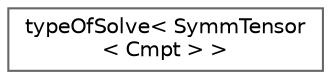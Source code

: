 digraph "Graphical Class Hierarchy"
{
 // LATEX_PDF_SIZE
  bgcolor="transparent";
  edge [fontname=Helvetica,fontsize=10,labelfontname=Helvetica,labelfontsize=10];
  node [fontname=Helvetica,fontsize=10,shape=box,height=0.2,width=0.4];
  rankdir="LR";
  Node0 [id="Node000000",label="typeOfSolve\< SymmTensor\l\< Cmpt \> \>",height=0.2,width=0.4,color="grey40", fillcolor="white", style="filled",URL="$classFoam_1_1typeOfSolve_3_01SymmTensor_3_01Cmpt_01_4_01_4.html",tooltip=" "];
}
